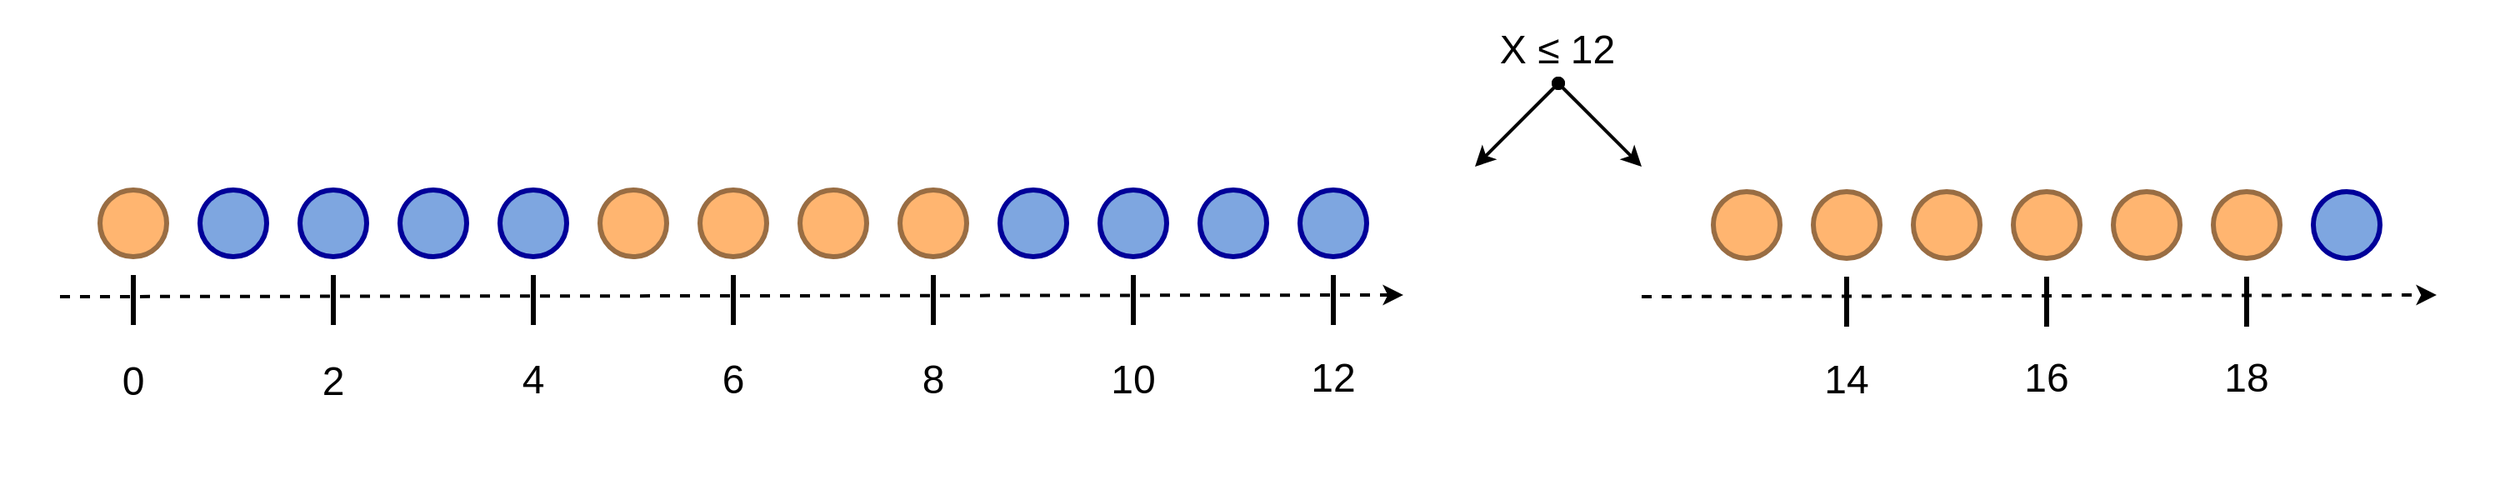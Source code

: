 <mxGraphModel dx="1053" dy="702" grid="0" gridSize="10" guides="1" tooltips="1" connect="1" arrows="1" fold="1" page="1" pageScale="1" pageWidth="1500" pageHeight="300" background="#ffffff"><root><mxCell id="0"/><mxCell id="1" parent="0"/><mxCell id="90" value="" style="rounded=0;whiteSpace=wrap;html=1;strokeColor=none;" vertex="1" parent="1"><mxGeometry width="1499" height="299" as="geometry"/></mxCell><mxCell id="76" value="&lt;span&gt;&lt;font style=&quot;font-size: 24px&quot;&gt;X ≤ 12&lt;/font&gt;&lt;/span&gt;" style="text;html=1;strokeColor=none;fillColor=none;align=center;verticalAlign=middle;whiteSpace=wrap;rounded=0;" parent="1" vertex="1"><mxGeometry x="883" y="10" width="103" height="40" as="geometry"/></mxCell><mxCell id="77" value="" style="group" parent="1" vertex="1" connectable="0"><mxGeometry x="985" y="115" width="477" height="123" as="geometry"/></mxCell><mxCell id="15" value="" style="ellipse;whiteSpace=wrap;html=1;aspect=fixed;fillColor=#FFB570;strokeColor=#996D43;strokeWidth=3;" parent="77" vertex="1"><mxGeometry x="43" width="40" height="40" as="geometry"/></mxCell><mxCell id="16" value="" style="ellipse;whiteSpace=wrap;html=1;aspect=fixed;fillColor=#FFB570;strokeColor=#996D43;strokeWidth=3;" parent="77" vertex="1"><mxGeometry x="103" width="40" height="40" as="geometry"/></mxCell><mxCell id="17" value="" style="ellipse;whiteSpace=wrap;html=1;aspect=fixed;fillColor=#FFB570;strokeColor=#996D43;strokeWidth=3;" parent="77" vertex="1"><mxGeometry x="163" width="40" height="40" as="geometry"/></mxCell><mxCell id="18" value="" style="ellipse;whiteSpace=wrap;html=1;aspect=fixed;fillColor=#FFB570;strokeColor=#996D43;strokeWidth=3;" parent="77" vertex="1"><mxGeometry x="223" width="40" height="40" as="geometry"/></mxCell><mxCell id="19" value="" style="ellipse;whiteSpace=wrap;html=1;aspect=fixed;fillColor=#FFB570;strokeColor=#996D43;strokeWidth=3;" parent="77" vertex="1"><mxGeometry x="283" width="40" height="40" as="geometry"/></mxCell><mxCell id="20" value="" style="ellipse;whiteSpace=wrap;html=1;aspect=fixed;fillColor=#FFB570;strokeColor=#996D43;strokeWidth=3;" parent="77" vertex="1"><mxGeometry x="343" width="40" height="40" as="geometry"/></mxCell><mxCell id="21" value="" style="ellipse;whiteSpace=wrap;html=1;aspect=fixed;fillColor=#7EA6E0;strokeColor=#000099;strokeWidth=3;" parent="77" vertex="1"><mxGeometry x="403" width="40" height="40" as="geometry"/></mxCell><mxCell id="37" value="" style="endArrow=none;html=1;strokeWidth=3;endSize=3;startSize=3;" parent="77" edge="1"><mxGeometry width="50" height="50" relative="1" as="geometry"><mxPoint x="123" y="81" as="sourcePoint"/><mxPoint x="123" y="51" as="targetPoint"/></mxGeometry></mxCell><mxCell id="38" value="" style="endArrow=none;html=1;strokeWidth=3;endSize=3;startSize=3;" parent="77" edge="1"><mxGeometry width="50" height="50" relative="1" as="geometry"><mxPoint x="243" y="81" as="sourcePoint"/><mxPoint x="243" y="51" as="targetPoint"/></mxGeometry></mxCell><mxCell id="39" value="" style="endArrow=none;html=1;strokeWidth=3;endSize=3;startSize=3;" parent="77" edge="1"><mxGeometry width="50" height="50" relative="1" as="geometry"><mxPoint x="363" y="81" as="sourcePoint"/><mxPoint x="363" y="51" as="targetPoint"/></mxGeometry></mxCell><mxCell id="67" value="&lt;font style=&quot;font-size: 24px&quot;&gt;14&lt;/font&gt;" style="text;html=1;strokeColor=none;fillColor=none;align=center;verticalAlign=middle;whiteSpace=wrap;rounded=0;" parent="77" vertex="1"><mxGeometry x="92" y="102" width="62" height="21" as="geometry"/></mxCell><mxCell id="68" style="edgeStyle=orthogonalEdgeStyle;rounded=0;html=1;exitX=0.5;exitY=1;entryX=0.5;entryY=1;dashed=1;startSize=3;endSize=3;jettySize=auto;orthogonalLoop=1;strokeWidth=2;" parent="77" source="67" target="67" edge="1"><mxGeometry relative="1" as="geometry"/></mxCell><mxCell id="69" value="&lt;font style=&quot;font-size: 24px&quot;&gt;16&lt;/font&gt;" style="text;html=1;strokeColor=none;fillColor=none;align=center;verticalAlign=middle;whiteSpace=wrap;rounded=0;" parent="77" vertex="1"><mxGeometry x="212" y="101" width="62" height="21" as="geometry"/></mxCell><mxCell id="70" style="edgeStyle=orthogonalEdgeStyle;rounded=0;html=1;exitX=0.5;exitY=1;entryX=0.5;entryY=1;dashed=1;startSize=3;endSize=3;jettySize=auto;orthogonalLoop=1;strokeWidth=2;" parent="77" source="69" target="69" edge="1"><mxGeometry relative="1" as="geometry"/></mxCell><mxCell id="71" value="&lt;font style=&quot;font-size: 24px&quot;&gt;18&lt;/font&gt;" style="text;html=1;strokeColor=none;fillColor=none;align=center;verticalAlign=middle;whiteSpace=wrap;rounded=0;" parent="77" vertex="1"><mxGeometry x="332" y="101" width="62" height="21" as="geometry"/></mxCell><mxCell id="72" style="edgeStyle=orthogonalEdgeStyle;rounded=0;html=1;exitX=0.5;exitY=1;entryX=0.5;entryY=1;dashed=1;startSize=3;endSize=3;jettySize=auto;orthogonalLoop=1;strokeWidth=2;" parent="77" source="71" target="71" edge="1"><mxGeometry relative="1" as="geometry"/></mxCell><mxCell id="74" value="" style="endArrow=classic;html=1;strokeWidth=2;dashed=1;" parent="77" edge="1"><mxGeometry width="50" height="50" relative="1" as="geometry"><mxPoint y="63" as="sourcePoint"/><mxPoint x="477" y="62" as="targetPoint"/></mxGeometry></mxCell><mxCell id="78" value="" style="group" parent="1" vertex="1" connectable="0"><mxGeometry x="36" y="114" width="806" height="125" as="geometry"/></mxCell><mxCell id="24" value="" style="endArrow=none;html=1;strokeWidth=3;endSize=3;startSize=3;" parent="78" edge="1"><mxGeometry width="50" height="50" relative="1" as="geometry"><mxPoint x="44" y="81" as="sourcePoint"/><mxPoint x="44" y="51" as="targetPoint"/></mxGeometry></mxCell><mxCell id="2" value="" style="ellipse;whiteSpace=wrap;html=1;aspect=fixed;fillColor=#FFB570;strokeColor=#996D43;strokeWidth=3;" parent="78" vertex="1"><mxGeometry x="24" width="40" height="40" as="geometry"/></mxCell><mxCell id="3" value="" style="ellipse;whiteSpace=wrap;html=1;aspect=fixed;fillColor=#7EA6E0;strokeColor=#000099;strokeWidth=3;" parent="78" vertex="1"><mxGeometry x="84" width="40" height="40" as="geometry"/></mxCell><mxCell id="4" value="" style="ellipse;whiteSpace=wrap;html=1;aspect=fixed;fillColor=#7EA6E0;strokeColor=#000099;strokeWidth=3;perimeterSpacing=10;" parent="78" vertex="1"><mxGeometry x="144" width="40" height="40" as="geometry"/></mxCell><mxCell id="5" value="" style="ellipse;whiteSpace=wrap;html=1;aspect=fixed;fillColor=#7EA6E0;strokeColor=#000099;strokeWidth=3;" parent="78" vertex="1"><mxGeometry x="204" width="40" height="40" as="geometry"/></mxCell><mxCell id="6" value="" style="ellipse;whiteSpace=wrap;html=1;aspect=fixed;fillColor=#7EA6E0;strokeColor=#000099;strokeWidth=3;" parent="78" vertex="1"><mxGeometry x="264" width="40" height="40" as="geometry"/></mxCell><mxCell id="7" value="" style="ellipse;whiteSpace=wrap;html=1;aspect=fixed;fillColor=#FFB570;strokeColor=#996D43;strokeWidth=3;" parent="78" vertex="1"><mxGeometry x="324" width="40" height="40" as="geometry"/></mxCell><mxCell id="8" value="" style="ellipse;whiteSpace=wrap;html=1;aspect=fixed;fillColor=#FFB570;strokeColor=#996D43;strokeWidth=3;" parent="78" vertex="1"><mxGeometry x="384" width="40" height="40" as="geometry"/></mxCell><mxCell id="9" value="" style="ellipse;whiteSpace=wrap;html=1;aspect=fixed;fillColor=#FFB570;strokeColor=#996D43;strokeWidth=3;" parent="78" vertex="1"><mxGeometry x="444" width="40" height="40" as="geometry"/></mxCell><mxCell id="10" value="" style="ellipse;whiteSpace=wrap;html=1;aspect=fixed;fillColor=#FFB570;strokeColor=#996D43;strokeWidth=3;" parent="78" vertex="1"><mxGeometry x="504" width="40" height="40" as="geometry"/></mxCell><mxCell id="11" value="" style="ellipse;whiteSpace=wrap;html=1;aspect=fixed;fillColor=#7EA6E0;strokeColor=#000099;strokeWidth=3;" parent="78" vertex="1"><mxGeometry x="564" width="40" height="40" as="geometry"/></mxCell><mxCell id="12" value="" style="ellipse;whiteSpace=wrap;html=1;aspect=fixed;fillColor=#7EA6E0;strokeColor=#000099;strokeWidth=3;" parent="78" vertex="1"><mxGeometry x="624" width="40" height="40" as="geometry"/></mxCell><mxCell id="13" value="" style="ellipse;whiteSpace=wrap;html=1;aspect=fixed;fillColor=#7EA6E0;strokeColor=#000099;strokeWidth=3;" parent="78" vertex="1"><mxGeometry x="684" width="40" height="40" as="geometry"/></mxCell><mxCell id="14" value="" style="ellipse;whiteSpace=wrap;html=1;aspect=fixed;fillColor=#7EA6E0;strokeColor=#000099;strokeWidth=3;" parent="78" vertex="1"><mxGeometry x="744" width="40" height="40" as="geometry"/></mxCell><mxCell id="26" style="edgeStyle=orthogonalEdgeStyle;rounded=0;html=1;exitX=0.5;exitY=1;entryX=0.5;entryY=1;jettySize=auto;orthogonalLoop=1;strokeWidth=3;" parent="78" source="4" target="4" edge="1"><mxGeometry relative="1" as="geometry"/></mxCell><mxCell id="27" style="edgeStyle=orthogonalEdgeStyle;rounded=0;html=1;exitX=0.5;exitY=1;entryX=0.5;entryY=1;jettySize=auto;orthogonalLoop=1;strokeWidth=3;" parent="78" source="8" target="8" edge="1"><mxGeometry relative="1" as="geometry"/></mxCell><mxCell id="28" value="" style="endArrow=none;html=1;strokeWidth=3;endSize=3;startSize=3;" parent="78" edge="1"><mxGeometry width="50" height="50" relative="1" as="geometry"><mxPoint x="284" y="81" as="sourcePoint"/><mxPoint x="284" y="51" as="targetPoint"/></mxGeometry></mxCell><mxCell id="29" value="" style="endArrow=none;html=1;strokeWidth=3;endSize=3;startSize=3;" parent="78" edge="1"><mxGeometry width="50" height="50" relative="1" as="geometry"><mxPoint x="164" y="81" as="sourcePoint"/><mxPoint x="164" y="51" as="targetPoint"/></mxGeometry></mxCell><mxCell id="30" value="" style="endArrow=none;html=1;strokeWidth=3;endSize=3;startSize=3;" parent="78" edge="1"><mxGeometry width="50" height="50" relative="1" as="geometry"><mxPoint x="404" y="81" as="sourcePoint"/><mxPoint x="404" y="51" as="targetPoint"/></mxGeometry></mxCell><mxCell id="31" value="" style="endArrow=none;html=1;strokeWidth=3;endSize=3;startSize=3;" parent="78" edge="1"><mxGeometry width="50" height="50" relative="1" as="geometry"><mxPoint x="524" y="81" as="sourcePoint"/><mxPoint x="524" y="51" as="targetPoint"/></mxGeometry></mxCell><mxCell id="35" value="" style="endArrow=none;html=1;strokeWidth=3;endSize=3;startSize=3;" parent="78" edge="1"><mxGeometry width="50" height="50" relative="1" as="geometry"><mxPoint x="644" y="81" as="sourcePoint"/><mxPoint x="644" y="51" as="targetPoint"/></mxGeometry></mxCell><mxCell id="36" value="" style="endArrow=none;html=1;strokeWidth=3;endSize=3;startSize=3;" parent="78" edge="1"><mxGeometry width="50" height="50" relative="1" as="geometry"><mxPoint x="764" y="81" as="sourcePoint"/><mxPoint x="764" y="51" as="targetPoint"/></mxGeometry></mxCell><mxCell id="41" value="" style="endArrow=classic;html=1;strokeWidth=2;dashed=1;" parent="78" edge="1"><mxGeometry width="50" height="50" relative="1" as="geometry"><mxPoint y="64" as="sourcePoint"/><mxPoint x="806" y="63" as="targetPoint"/></mxGeometry></mxCell><mxCell id="42" value="&lt;font style=&quot;font-size: 24px&quot;&gt;0&lt;/font&gt;" style="text;html=1;strokeColor=none;fillColor=none;align=center;verticalAlign=middle;whiteSpace=wrap;rounded=0;" parent="78" vertex="1"><mxGeometry x="13" y="104" width="62" height="21" as="geometry"/></mxCell><mxCell id="49" style="edgeStyle=orthogonalEdgeStyle;rounded=0;html=1;exitX=0.5;exitY=1;entryX=0.5;entryY=1;dashed=1;startSize=3;endSize=3;jettySize=auto;orthogonalLoop=1;strokeWidth=2;" parent="78" source="42" target="42" edge="1"><mxGeometry relative="1" as="geometry"/></mxCell><mxCell id="51" value="&lt;font style=&quot;font-size: 24px&quot;&gt;2&lt;/font&gt;" style="text;html=1;strokeColor=none;fillColor=none;align=center;verticalAlign=middle;whiteSpace=wrap;rounded=0;" parent="78" vertex="1"><mxGeometry x="133" y="104" width="62" height="21" as="geometry"/></mxCell><mxCell id="52" style="edgeStyle=orthogonalEdgeStyle;rounded=0;html=1;exitX=0.5;exitY=1;entryX=0.5;entryY=1;dashed=1;startSize=3;endSize=3;jettySize=auto;orthogonalLoop=1;strokeWidth=2;" parent="78" source="51" target="51" edge="1"><mxGeometry relative="1" as="geometry"/></mxCell><mxCell id="57" value="&lt;font style=&quot;font-size: 24px&quot;&gt;4&lt;/font&gt;" style="text;html=1;strokeColor=none;fillColor=none;align=center;verticalAlign=middle;whiteSpace=wrap;rounded=0;" parent="78" vertex="1"><mxGeometry x="253" y="103" width="62" height="21" as="geometry"/></mxCell><mxCell id="58" style="edgeStyle=orthogonalEdgeStyle;rounded=0;html=1;exitX=0.5;exitY=1;entryX=0.5;entryY=1;dashed=1;startSize=3;endSize=3;jettySize=auto;orthogonalLoop=1;strokeWidth=2;" parent="78" source="57" target="57" edge="1"><mxGeometry relative="1" as="geometry"/></mxCell><mxCell id="59" value="&lt;font style=&quot;font-size: 24px&quot;&gt;6&lt;/font&gt;" style="text;html=1;strokeColor=none;fillColor=none;align=center;verticalAlign=middle;whiteSpace=wrap;rounded=0;" parent="78" vertex="1"><mxGeometry x="373" y="103" width="62" height="21" as="geometry"/></mxCell><mxCell id="60" style="edgeStyle=orthogonalEdgeStyle;rounded=0;html=1;exitX=0.5;exitY=1;entryX=0.5;entryY=1;dashed=1;startSize=3;endSize=3;jettySize=auto;orthogonalLoop=1;strokeWidth=2;" parent="78" source="59" target="59" edge="1"><mxGeometry relative="1" as="geometry"/></mxCell><mxCell id="61" value="&lt;font style=&quot;font-size: 24px&quot;&gt;8&lt;/font&gt;" style="text;html=1;strokeColor=none;fillColor=none;align=center;verticalAlign=middle;whiteSpace=wrap;rounded=0;" parent="78" vertex="1"><mxGeometry x="493" y="103" width="62" height="21" as="geometry"/></mxCell><mxCell id="62" style="edgeStyle=orthogonalEdgeStyle;rounded=0;html=1;exitX=0.5;exitY=1;entryX=0.5;entryY=1;dashed=1;startSize=3;endSize=3;jettySize=auto;orthogonalLoop=1;strokeWidth=2;" parent="78" source="61" target="61" edge="1"><mxGeometry relative="1" as="geometry"/></mxCell><mxCell id="63" value="&lt;font style=&quot;font-size: 24px&quot;&gt;10&lt;/font&gt;" style="text;html=1;strokeColor=none;fillColor=none;align=center;verticalAlign=middle;whiteSpace=wrap;rounded=0;" parent="78" vertex="1"><mxGeometry x="613" y="103" width="62" height="21" as="geometry"/></mxCell><mxCell id="64" style="edgeStyle=orthogonalEdgeStyle;rounded=0;html=1;exitX=0.5;exitY=1;entryX=0.5;entryY=1;dashed=1;startSize=3;endSize=3;jettySize=auto;orthogonalLoop=1;strokeWidth=2;" parent="78" source="63" target="63" edge="1"><mxGeometry relative="1" as="geometry"/></mxCell><mxCell id="65" value="&lt;font style=&quot;font-size: 24px&quot;&gt;12&lt;/font&gt;" style="text;html=1;strokeColor=none;fillColor=none;align=center;verticalAlign=middle;whiteSpace=wrap;rounded=0;" parent="78" vertex="1"><mxGeometry x="733" y="102" width="62" height="21" as="geometry"/></mxCell><mxCell id="66" style="edgeStyle=orthogonalEdgeStyle;rounded=0;html=1;exitX=0.5;exitY=1;entryX=0.5;entryY=1;dashed=1;startSize=3;endSize=3;jettySize=auto;orthogonalLoop=1;strokeWidth=2;" parent="78" source="65" target="65" edge="1"><mxGeometry relative="1" as="geometry"/></mxCell><mxCell id="88" value="" style="endArrow=classic;html=1;strokeWidth=2;startArrow=oval;startFill=1;" parent="1" edge="1"><mxGeometry width="50" height="50" relative="1" as="geometry"><mxPoint x="935" y="50" as="sourcePoint"/><mxPoint x="985" y="100" as="targetPoint"/></mxGeometry></mxCell><mxCell id="89" value="" style="endArrow=classic;html=1;strokeWidth=2;startArrow=oval;startFill=1;" parent="1" edge="1"><mxGeometry width="50" height="50" relative="1" as="geometry"><mxPoint x="935" y="50" as="sourcePoint"/><mxPoint x="885" y="100" as="targetPoint"/></mxGeometry></mxCell></root></mxGraphModel>